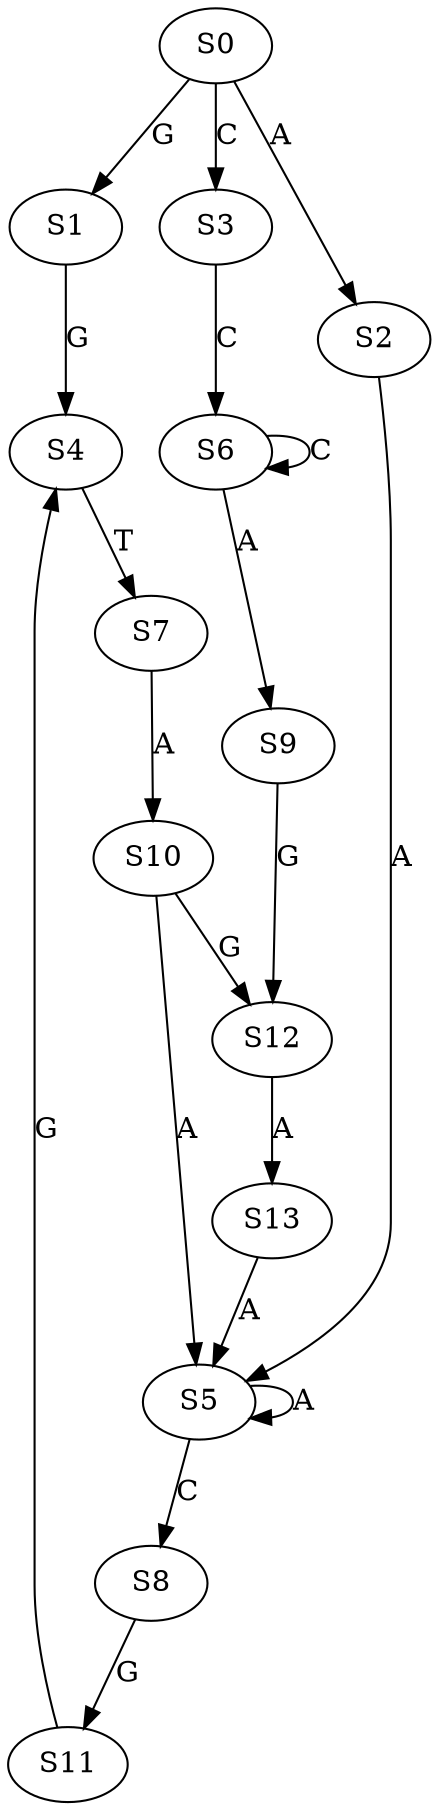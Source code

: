 strict digraph  {
	S0 -> S1 [ label = G ];
	S0 -> S2 [ label = A ];
	S0 -> S3 [ label = C ];
	S1 -> S4 [ label = G ];
	S2 -> S5 [ label = A ];
	S3 -> S6 [ label = C ];
	S4 -> S7 [ label = T ];
	S5 -> S5 [ label = A ];
	S5 -> S8 [ label = C ];
	S6 -> S9 [ label = A ];
	S6 -> S6 [ label = C ];
	S7 -> S10 [ label = A ];
	S8 -> S11 [ label = G ];
	S9 -> S12 [ label = G ];
	S10 -> S5 [ label = A ];
	S10 -> S12 [ label = G ];
	S11 -> S4 [ label = G ];
	S12 -> S13 [ label = A ];
	S13 -> S5 [ label = A ];
}
